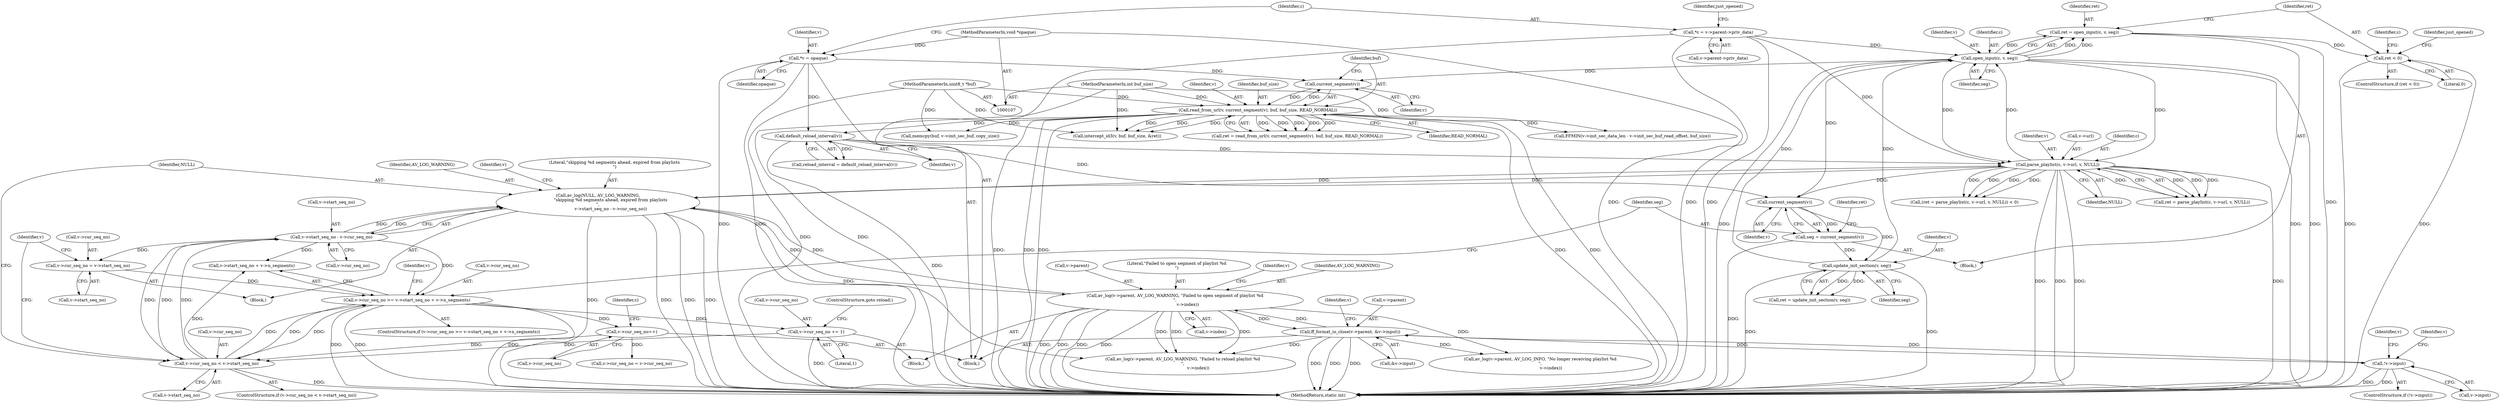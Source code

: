 digraph "0_FFmpeg_7ec414892ddcad88313848494b6fc5f437c9ca4a@API" {
"1000352" [label="(Call,ret = open_input(c, v, seg))"];
"1000354" [label="(Call,open_input(c, v, seg))"];
"1000117" [label="(Call,*c = v->parent->priv_data)"];
"1000245" [label="(Call,parse_playlist(c, v->url, v, NULL))"];
"1000214" [label="(Call,default_reload_interval(v))"];
"1000113" [label="(Call,*v = opaque)"];
"1000108" [label="(MethodParameterIn,void *opaque)"];
"1000424" [label="(Call,read_from_url(v, current_segment(v), buf, buf_size, READ_NORMAL))"];
"1000426" [label="(Call,current_segment(v))"];
"1000109" [label="(MethodParameterIn,uint8_t *buf)"];
"1000110" [label="(MethodParameterIn,int buf_size)"];
"1000281" [label="(Call,av_log(NULL, AV_LOG_WARNING,\n                   \"skipping %d segments ahead, expired from playlists\n\",\n                   v->start_seq_no - v->cur_seq_no))"];
"1000370" [label="(Call,av_log(v->parent, AV_LOG_WARNING, \"Failed to open segment of playlist %d\n\",\n                   v->index))"];
"1000453" [label="(Call,ff_format_io_close(v->parent, &v->input))"];
"1000143" [label="(Call,!v->input)"];
"1000285" [label="(Call,v->start_seq_no - v->cur_seq_no)"];
"1000273" [label="(Call,v->cur_seq_no < v->start_seq_no)"];
"1000379" [label="(Call,v->cur_seq_no += 1)"];
"1000300" [label="(Call,v->cur_seq_no >= v->start_seq_no + v->n_segments)"];
"1000292" [label="(Call,v->cur_seq_no = v->start_seq_no)"];
"1000461" [label="(Call,v->cur_seq_no++)"];
"1000345" [label="(Call,update_init_section(v, seg))"];
"1000341" [label="(Call,current_segment(v))"];
"1000339" [label="(Call,seg = current_segment(v))"];
"1000359" [label="(Call,ret < 0)"];
"1000251" [label="(Identifier,NULL)"];
"1000424" [label="(Call,read_from_url(v, current_segment(v), buf, buf_size, READ_NORMAL))"];
"1000147" [label="(Block,)"];
"1000142" [label="(ControlStructure,if (!v->input))"];
"1000376" [label="(Call,v->index)"];
"1000212" [label="(Call,reload_interval = default_reload_interval(v))"];
"1000340" [label="(Identifier,seg)"];
"1000296" [label="(Call,v->start_seq_no)"];
"1000114" [label="(Identifier,v)"];
"1000201" [label="(Call,av_log(v->parent, AV_LOG_INFO, \"No longer receiving playlist %d\n\",\n                v->index))"];
"1000250" [label="(Identifier,v)"];
"1000380" [label="(Call,v->cur_seq_no)"];
"1000356" [label="(Identifier,v)"];
"1000300" [label="(Call,v->cur_seq_no >= v->start_seq_no + v->n_segments)"];
"1000370" [label="(Call,av_log(v->parent, AV_LOG_WARNING, \"Failed to open segment of playlist %d\n\",\n                   v->index))"];
"1000143" [label="(Call,!v->input)"];
"1000282" [label="(Identifier,NULL)"];
"1000463" [label="(Identifier,v)"];
"1000344" [label="(Identifier,ret)"];
"1000285" [label="(Call,v->start_seq_no - v->cur_seq_no)"];
"1000384" [label="(ControlStructure,goto reload;)"];
"1000426" [label="(Call,current_segment(v))"];
"1000371" [label="(Call,v->parent)"];
"1000215" [label="(Identifier,v)"];
"1000243" [label="(Call,ret = parse_playlist(c, v->url, v, NULL))"];
"1000462" [label="(Call,v->cur_seq_no)"];
"1000355" [label="(Identifier,c)"];
"1000153" [label="(Identifier,v)"];
"1000422" [label="(Call,ret = read_from_url(v, current_segment(v), buf, buf_size, READ_NORMAL))"];
"1000286" [label="(Call,v->start_seq_no)"];
"1000358" [label="(ControlStructure,if (ret < 0))"];
"1000465" [label="(Call,c->cur_seq_no = v->cur_seq_no)"];
"1000386" [label="(Identifier,just_opened)"];
"1000245" [label="(Call,parse_playlist(c, v->url, v, NULL))"];
"1000280" [label="(Block,)"];
"1000247" [label="(Call,v->url)"];
"1000293" [label="(Call,v->cur_seq_no)"];
"1000379" [label="(Call,v->cur_seq_no += 1)"];
"1000429" [label="(Identifier,buf_size)"];
"1000111" [label="(Block,)"];
"1000108" [label="(MethodParameterIn,void *opaque)"];
"1000400" [label="(Call,FFMIN(v->init_sec_data_len - v->init_sec_buf_read_offset, buf_size))"];
"1000375" [label="(Literal,\"Failed to open segment of playlist %d\n\")"];
"1000428" [label="(Identifier,buf)"];
"1000383" [label="(Literal,1)"];
"1000360" [label="(Identifier,ret)"];
"1000110" [label="(MethodParameterIn,int buf_size)"];
"1000341" [label="(Call,current_segment(v))"];
"1000117" [label="(Call,*c = v->parent->priv_data)"];
"1000353" [label="(Identifier,ret)"];
"1000109" [label="(MethodParameterIn,uint8_t *buf)"];
"1000113" [label="(Call,*v = opaque)"];
"1000473" [label="(MethodReturn,static int)"];
"1000283" [label="(Identifier,AV_LOG_WARNING)"];
"1000409" [label="(Call,memcpy(buf, v->init_sec_buf, copy_size))"];
"1000352" [label="(Call,ret = open_input(c, v, seg))"];
"1000427" [label="(Identifier,v)"];
"1000118" [label="(Identifier,c)"];
"1000289" [label="(Call,v->cur_seq_no)"];
"1000357" [label="(Identifier,seg)"];
"1000242" [label="(Call,(ret = parse_playlist(c, v->url, v, NULL)) < 0)"];
"1000294" [label="(Identifier,v)"];
"1000461" [label="(Call,v->cur_seq_no++)"];
"1000359" [label="(Call,ret < 0)"];
"1000292" [label="(Call,v->cur_seq_no = v->start_seq_no)"];
"1000345" [label="(Call,update_init_section(v, seg))"];
"1000381" [label="(Identifier,v)"];
"1000343" [label="(Call,ret = update_init_section(v, seg))"];
"1000284" [label="(Literal,\"skipping %d segments ahead, expired from playlists\n\")"];
"1000453" [label="(Call,ff_format_io_close(v->parent, &v->input))"];
"1000457" [label="(Call,&v->input)"];
"1000246" [label="(Identifier,c)"];
"1000467" [label="(Identifier,c)"];
"1000430" [label="(Identifier,READ_NORMAL)"];
"1000339" [label="(Call,seg = current_segment(v))"];
"1000354" [label="(Call,open_input(c, v, seg))"];
"1000425" [label="(Identifier,v)"];
"1000128" [label="(Identifier,just_opened)"];
"1000273" [label="(Call,v->cur_seq_no < v->start_seq_no)"];
"1000342" [label="(Identifier,v)"];
"1000445" [label="(Call,intercept_id3(v, buf, buf_size, &ret))"];
"1000366" [label="(Identifier,c)"];
"1000302" [label="(Identifier,v)"];
"1000119" [label="(Call,v->parent->priv_data)"];
"1000144" [label="(Call,v->input)"];
"1000304" [label="(Call,v->start_seq_no + v->n_segments)"];
"1000346" [label="(Identifier,v)"];
"1000347" [label="(Identifier,seg)"];
"1000272" [label="(ControlStructure,if (v->cur_seq_no < v->start_seq_no))"];
"1000299" [label="(ControlStructure,if (v->cur_seq_no >= v->start_seq_no + v->n_segments))"];
"1000254" [label="(Call,av_log(v->parent, AV_LOG_WARNING, \"Failed to reload playlist %d\n\",\n                       v->index))"];
"1000454" [label="(Call,v->parent)"];
"1000277" [label="(Call,v->start_seq_no)"];
"1000281" [label="(Call,av_log(NULL, AV_LOG_WARNING,\n                   \"skipping %d segments ahead, expired from playlists\n\",\n                   v->start_seq_no - v->cur_seq_no))"];
"1000391" [label="(Identifier,v)"];
"1000301" [label="(Call,v->cur_seq_no)"];
"1000214" [label="(Call,default_reload_interval(v))"];
"1000314" [label="(Identifier,v)"];
"1000374" [label="(Identifier,AV_LOG_WARNING)"];
"1000362" [label="(Block,)"];
"1000361" [label="(Literal,0)"];
"1000115" [label="(Identifier,opaque)"];
"1000274" [label="(Call,v->cur_seq_no)"];
"1000352" -> "1000147"  [label="AST: "];
"1000352" -> "1000354"  [label="CFG: "];
"1000353" -> "1000352"  [label="AST: "];
"1000354" -> "1000352"  [label="AST: "];
"1000360" -> "1000352"  [label="CFG: "];
"1000352" -> "1000473"  [label="DDG: "];
"1000354" -> "1000352"  [label="DDG: "];
"1000354" -> "1000352"  [label="DDG: "];
"1000354" -> "1000352"  [label="DDG: "];
"1000352" -> "1000359"  [label="DDG: "];
"1000354" -> "1000357"  [label="CFG: "];
"1000355" -> "1000354"  [label="AST: "];
"1000356" -> "1000354"  [label="AST: "];
"1000357" -> "1000354"  [label="AST: "];
"1000354" -> "1000473"  [label="DDG: "];
"1000354" -> "1000473"  [label="DDG: "];
"1000354" -> "1000473"  [label="DDG: "];
"1000354" -> "1000245"  [label="DDG: "];
"1000354" -> "1000245"  [label="DDG: "];
"1000354" -> "1000341"  [label="DDG: "];
"1000117" -> "1000354"  [label="DDG: "];
"1000245" -> "1000354"  [label="DDG: "];
"1000345" -> "1000354"  [label="DDG: "];
"1000345" -> "1000354"  [label="DDG: "];
"1000354" -> "1000426"  [label="DDG: "];
"1000117" -> "1000111"  [label="AST: "];
"1000117" -> "1000119"  [label="CFG: "];
"1000118" -> "1000117"  [label="AST: "];
"1000119" -> "1000117"  [label="AST: "];
"1000128" -> "1000117"  [label="CFG: "];
"1000117" -> "1000473"  [label="DDG: "];
"1000117" -> "1000473"  [label="DDG: "];
"1000117" -> "1000245"  [label="DDG: "];
"1000245" -> "1000243"  [label="AST: "];
"1000245" -> "1000251"  [label="CFG: "];
"1000246" -> "1000245"  [label="AST: "];
"1000247" -> "1000245"  [label="AST: "];
"1000250" -> "1000245"  [label="AST: "];
"1000251" -> "1000245"  [label="AST: "];
"1000243" -> "1000245"  [label="CFG: "];
"1000245" -> "1000473"  [label="DDG: "];
"1000245" -> "1000473"  [label="DDG: "];
"1000245" -> "1000473"  [label="DDG: "];
"1000245" -> "1000473"  [label="DDG: "];
"1000245" -> "1000242"  [label="DDG: "];
"1000245" -> "1000242"  [label="DDG: "];
"1000245" -> "1000242"  [label="DDG: "];
"1000245" -> "1000242"  [label="DDG: "];
"1000245" -> "1000243"  [label="DDG: "];
"1000245" -> "1000243"  [label="DDG: "];
"1000245" -> "1000243"  [label="DDG: "];
"1000245" -> "1000243"  [label="DDG: "];
"1000214" -> "1000245"  [label="DDG: "];
"1000281" -> "1000245"  [label="DDG: "];
"1000245" -> "1000281"  [label="DDG: "];
"1000245" -> "1000341"  [label="DDG: "];
"1000214" -> "1000212"  [label="AST: "];
"1000214" -> "1000215"  [label="CFG: "];
"1000215" -> "1000214"  [label="AST: "];
"1000212" -> "1000214"  [label="CFG: "];
"1000214" -> "1000473"  [label="DDG: "];
"1000214" -> "1000212"  [label="DDG: "];
"1000113" -> "1000214"  [label="DDG: "];
"1000424" -> "1000214"  [label="DDG: "];
"1000214" -> "1000341"  [label="DDG: "];
"1000113" -> "1000111"  [label="AST: "];
"1000113" -> "1000115"  [label="CFG: "];
"1000114" -> "1000113"  [label="AST: "];
"1000115" -> "1000113"  [label="AST: "];
"1000118" -> "1000113"  [label="CFG: "];
"1000113" -> "1000473"  [label="DDG: "];
"1000113" -> "1000473"  [label="DDG: "];
"1000108" -> "1000113"  [label="DDG: "];
"1000113" -> "1000426"  [label="DDG: "];
"1000108" -> "1000107"  [label="AST: "];
"1000108" -> "1000473"  [label="DDG: "];
"1000424" -> "1000422"  [label="AST: "];
"1000424" -> "1000430"  [label="CFG: "];
"1000425" -> "1000424"  [label="AST: "];
"1000426" -> "1000424"  [label="AST: "];
"1000428" -> "1000424"  [label="AST: "];
"1000429" -> "1000424"  [label="AST: "];
"1000430" -> "1000424"  [label="AST: "];
"1000422" -> "1000424"  [label="CFG: "];
"1000424" -> "1000473"  [label="DDG: "];
"1000424" -> "1000473"  [label="DDG: "];
"1000424" -> "1000473"  [label="DDG: "];
"1000424" -> "1000473"  [label="DDG: "];
"1000424" -> "1000473"  [label="DDG: "];
"1000424" -> "1000400"  [label="DDG: "];
"1000424" -> "1000409"  [label="DDG: "];
"1000424" -> "1000422"  [label="DDG: "];
"1000424" -> "1000422"  [label="DDG: "];
"1000424" -> "1000422"  [label="DDG: "];
"1000424" -> "1000422"  [label="DDG: "];
"1000424" -> "1000422"  [label="DDG: "];
"1000426" -> "1000424"  [label="DDG: "];
"1000424" -> "1000426"  [label="DDG: "];
"1000109" -> "1000424"  [label="DDG: "];
"1000110" -> "1000424"  [label="DDG: "];
"1000424" -> "1000445"  [label="DDG: "];
"1000424" -> "1000445"  [label="DDG: "];
"1000424" -> "1000445"  [label="DDG: "];
"1000426" -> "1000427"  [label="CFG: "];
"1000427" -> "1000426"  [label="AST: "];
"1000428" -> "1000426"  [label="CFG: "];
"1000109" -> "1000107"  [label="AST: "];
"1000109" -> "1000473"  [label="DDG: "];
"1000109" -> "1000409"  [label="DDG: "];
"1000109" -> "1000445"  [label="DDG: "];
"1000110" -> "1000107"  [label="AST: "];
"1000110" -> "1000473"  [label="DDG: "];
"1000110" -> "1000400"  [label="DDG: "];
"1000110" -> "1000445"  [label="DDG: "];
"1000281" -> "1000280"  [label="AST: "];
"1000281" -> "1000285"  [label="CFG: "];
"1000282" -> "1000281"  [label="AST: "];
"1000283" -> "1000281"  [label="AST: "];
"1000284" -> "1000281"  [label="AST: "];
"1000285" -> "1000281"  [label="AST: "];
"1000294" -> "1000281"  [label="CFG: "];
"1000281" -> "1000473"  [label="DDG: "];
"1000281" -> "1000473"  [label="DDG: "];
"1000281" -> "1000473"  [label="DDG: "];
"1000281" -> "1000473"  [label="DDG: "];
"1000281" -> "1000254"  [label="DDG: "];
"1000370" -> "1000281"  [label="DDG: "];
"1000285" -> "1000281"  [label="DDG: "];
"1000285" -> "1000281"  [label="DDG: "];
"1000281" -> "1000370"  [label="DDG: "];
"1000370" -> "1000362"  [label="AST: "];
"1000370" -> "1000376"  [label="CFG: "];
"1000371" -> "1000370"  [label="AST: "];
"1000374" -> "1000370"  [label="AST: "];
"1000375" -> "1000370"  [label="AST: "];
"1000376" -> "1000370"  [label="AST: "];
"1000381" -> "1000370"  [label="CFG: "];
"1000370" -> "1000473"  [label="DDG: "];
"1000370" -> "1000473"  [label="DDG: "];
"1000370" -> "1000473"  [label="DDG: "];
"1000370" -> "1000473"  [label="DDG: "];
"1000370" -> "1000201"  [label="DDG: "];
"1000370" -> "1000254"  [label="DDG: "];
"1000370" -> "1000254"  [label="DDG: "];
"1000370" -> "1000254"  [label="DDG: "];
"1000453" -> "1000370"  [label="DDG: "];
"1000370" -> "1000453"  [label="DDG: "];
"1000453" -> "1000111"  [label="AST: "];
"1000453" -> "1000457"  [label="CFG: "];
"1000454" -> "1000453"  [label="AST: "];
"1000457" -> "1000453"  [label="AST: "];
"1000463" -> "1000453"  [label="CFG: "];
"1000453" -> "1000473"  [label="DDG: "];
"1000453" -> "1000473"  [label="DDG: "];
"1000453" -> "1000473"  [label="DDG: "];
"1000453" -> "1000143"  [label="DDG: "];
"1000453" -> "1000201"  [label="DDG: "];
"1000453" -> "1000254"  [label="DDG: "];
"1000143" -> "1000453"  [label="DDG: "];
"1000143" -> "1000142"  [label="AST: "];
"1000143" -> "1000144"  [label="CFG: "];
"1000144" -> "1000143"  [label="AST: "];
"1000153" -> "1000143"  [label="CFG: "];
"1000391" -> "1000143"  [label="CFG: "];
"1000143" -> "1000473"  [label="DDG: "];
"1000143" -> "1000473"  [label="DDG: "];
"1000285" -> "1000289"  [label="CFG: "];
"1000286" -> "1000285"  [label="AST: "];
"1000289" -> "1000285"  [label="AST: "];
"1000285" -> "1000273"  [label="DDG: "];
"1000273" -> "1000285"  [label="DDG: "];
"1000273" -> "1000285"  [label="DDG: "];
"1000285" -> "1000292"  [label="DDG: "];
"1000285" -> "1000300"  [label="DDG: "];
"1000285" -> "1000304"  [label="DDG: "];
"1000273" -> "1000272"  [label="AST: "];
"1000273" -> "1000277"  [label="CFG: "];
"1000274" -> "1000273"  [label="AST: "];
"1000277" -> "1000273"  [label="AST: "];
"1000282" -> "1000273"  [label="CFG: "];
"1000302" -> "1000273"  [label="CFG: "];
"1000273" -> "1000473"  [label="DDG: "];
"1000379" -> "1000273"  [label="DDG: "];
"1000300" -> "1000273"  [label="DDG: "];
"1000461" -> "1000273"  [label="DDG: "];
"1000273" -> "1000300"  [label="DDG: "];
"1000273" -> "1000300"  [label="DDG: "];
"1000273" -> "1000304"  [label="DDG: "];
"1000379" -> "1000362"  [label="AST: "];
"1000379" -> "1000383"  [label="CFG: "];
"1000380" -> "1000379"  [label="AST: "];
"1000383" -> "1000379"  [label="AST: "];
"1000384" -> "1000379"  [label="CFG: "];
"1000379" -> "1000473"  [label="DDG: "];
"1000300" -> "1000379"  [label="DDG: "];
"1000300" -> "1000299"  [label="AST: "];
"1000300" -> "1000304"  [label="CFG: "];
"1000301" -> "1000300"  [label="AST: "];
"1000304" -> "1000300"  [label="AST: "];
"1000314" -> "1000300"  [label="CFG: "];
"1000340" -> "1000300"  [label="CFG: "];
"1000300" -> "1000473"  [label="DDG: "];
"1000300" -> "1000473"  [label="DDG: "];
"1000300" -> "1000473"  [label="DDG: "];
"1000292" -> "1000300"  [label="DDG: "];
"1000300" -> "1000461"  [label="DDG: "];
"1000292" -> "1000280"  [label="AST: "];
"1000292" -> "1000296"  [label="CFG: "];
"1000293" -> "1000292"  [label="AST: "];
"1000296" -> "1000292"  [label="AST: "];
"1000302" -> "1000292"  [label="CFG: "];
"1000461" -> "1000111"  [label="AST: "];
"1000461" -> "1000462"  [label="CFG: "];
"1000462" -> "1000461"  [label="AST: "];
"1000467" -> "1000461"  [label="CFG: "];
"1000461" -> "1000465"  [label="DDG: "];
"1000345" -> "1000343"  [label="AST: "];
"1000345" -> "1000347"  [label="CFG: "];
"1000346" -> "1000345"  [label="AST: "];
"1000347" -> "1000345"  [label="AST: "];
"1000343" -> "1000345"  [label="CFG: "];
"1000345" -> "1000473"  [label="DDG: "];
"1000345" -> "1000473"  [label="DDG: "];
"1000345" -> "1000343"  [label="DDG: "];
"1000345" -> "1000343"  [label="DDG: "];
"1000341" -> "1000345"  [label="DDG: "];
"1000339" -> "1000345"  [label="DDG: "];
"1000341" -> "1000339"  [label="AST: "];
"1000341" -> "1000342"  [label="CFG: "];
"1000342" -> "1000341"  [label="AST: "];
"1000339" -> "1000341"  [label="CFG: "];
"1000341" -> "1000339"  [label="DDG: "];
"1000339" -> "1000147"  [label="AST: "];
"1000340" -> "1000339"  [label="AST: "];
"1000344" -> "1000339"  [label="CFG: "];
"1000339" -> "1000473"  [label="DDG: "];
"1000359" -> "1000358"  [label="AST: "];
"1000359" -> "1000361"  [label="CFG: "];
"1000360" -> "1000359"  [label="AST: "];
"1000361" -> "1000359"  [label="AST: "];
"1000366" -> "1000359"  [label="CFG: "];
"1000386" -> "1000359"  [label="CFG: "];
"1000359" -> "1000473"  [label="DDG: "];
"1000359" -> "1000473"  [label="DDG: "];
}
